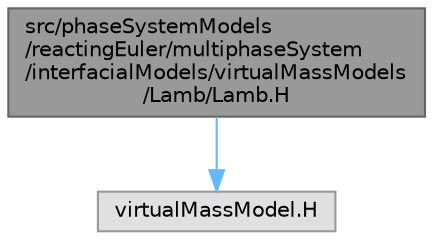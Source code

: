 digraph "src/phaseSystemModels/reactingEuler/multiphaseSystem/interfacialModels/virtualMassModels/Lamb/Lamb.H"
{
 // LATEX_PDF_SIZE
  bgcolor="transparent";
  edge [fontname=Helvetica,fontsize=10,labelfontname=Helvetica,labelfontsize=10];
  node [fontname=Helvetica,fontsize=10,shape=box,height=0.2,width=0.4];
  Node1 [id="Node000001",label="src/phaseSystemModels\l/reactingEuler/multiphaseSystem\l/interfacialModels/virtualMassModels\l/Lamb/Lamb.H",height=0.2,width=0.4,color="gray40", fillcolor="grey60", style="filled", fontcolor="black",tooltip=" "];
  Node1 -> Node2 [id="edge1_Node000001_Node000002",color="steelblue1",style="solid",tooltip=" "];
  Node2 [id="Node000002",label="virtualMassModel.H",height=0.2,width=0.4,color="grey60", fillcolor="#E0E0E0", style="filled",tooltip=" "];
}
